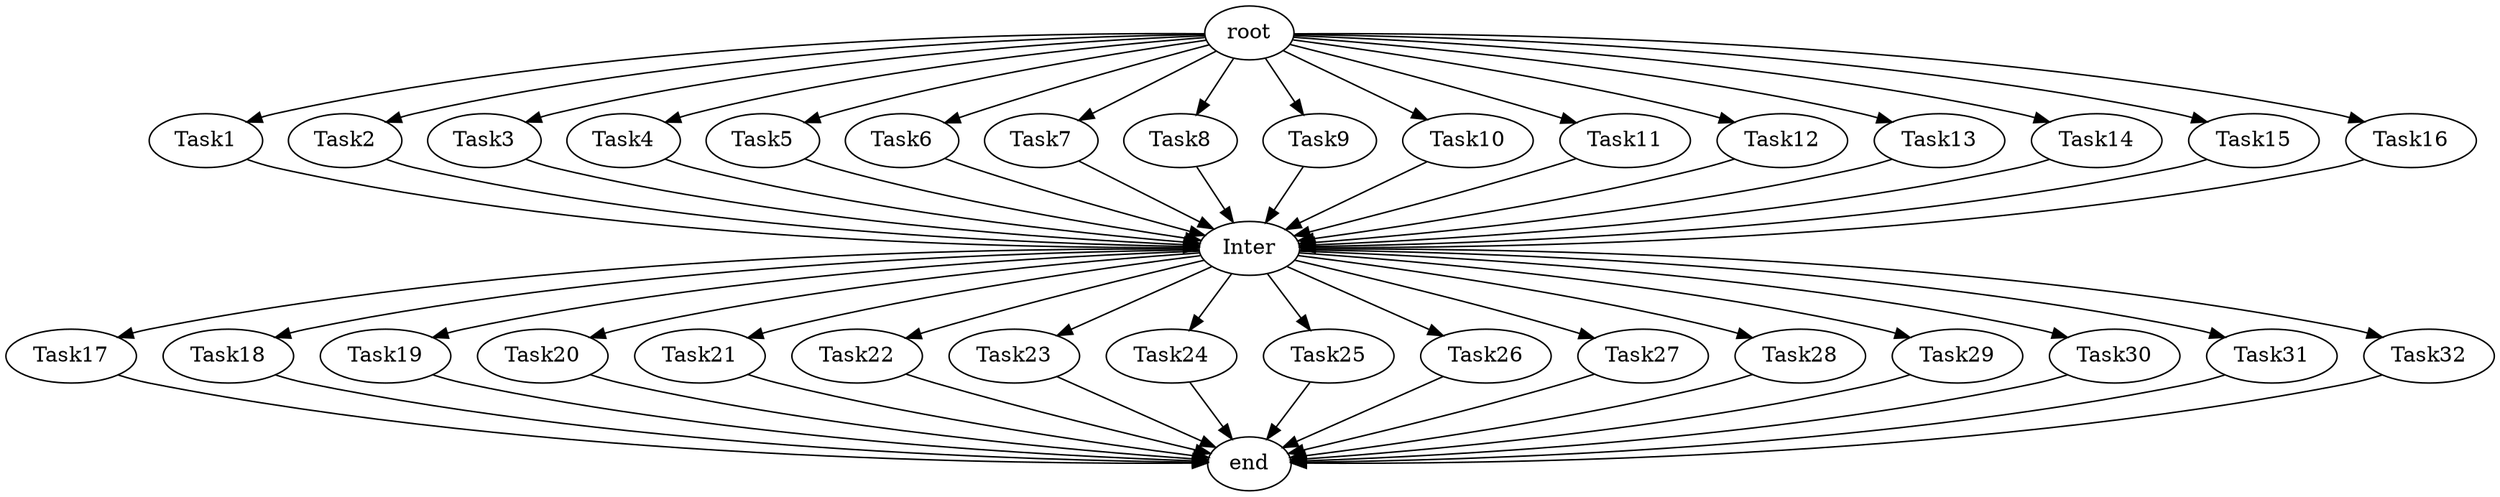 digraph Redistribution {
    root    [size=2];
    end     [size=2];

    Inter   [size=1000000000];

    Task1  [size=1000000000];
    Task2  [size=1000000000];
    Task3  [size=1000000000];
    Task4  [size=1000000000];
    Task5  [size=1000000000];
    Task6  [size=1000000000];
    Task7  [size=1000000000];
    Task8  [size=1000000000];
    Task9  [size=1000000000];
    Task10 [size=1000000000];
    Task11 [size=1000000000];
    Task12 [size=1000000000];
    Task13 [size=1000000000];
    Task14 [size=1000000000];
    Task15 [size=1000000000];
    Task16 [size=1000000000];

    Task17  [size=1000000000];
    Task18  [size=1000000000];
    Task19  [size=1000000000];
    Task20  [size=1000000000];
    Task21  [size=1000000000];
    Task22  [size=1000000000];
    Task23  [size=1000000000];
    Task24  [size=1000000000];
    Task25  [size=1000000000];
    Task26  [size=1000000000];
    Task27  [size=1000000000];
    Task28  [size=1000000000];
    Task29  [size=1000000000];
    Task30  [size=1000000000];
    Task31  [size=1000000000];
    Task32  [size=1000000000];

    root -> Task1  [size=2];
    root -> Task2  [size=2];
    root -> Task3  [size=2];
    root -> Task4  [size=2];
    root -> Task5  [size=2];
    root -> Task6  [size=2];
    root -> Task7  [size=2];
    root -> Task8  [size=2];
    root -> Task9  [size=2];
    root -> Task10 [size=2];
    root -> Task11 [size=2];
    root -> Task12 [size=2];
    root -> Task13 [size=2];
    root -> Task14 [size=2];
    root -> Task15 [size=2];
    root -> Task16 [size=2];

    Task1  -> Inter [size=2000000000];
    Task2  -> Inter [size=2000000000];
    Task3  -> Inter [size=2000000000];
    Task4  -> Inter [size=2000000000];
    Task5  -> Inter [size=2000000000];
    Task6  -> Inter [size=2000000000];
    Task7  -> Inter [size=2000000000];
    Task8  -> Inter [size=2000000000];
    Task9  -> Inter [size=2000000000];
    Task10 -> Inter [size=2000000000];
    Task11 -> Inter [size=2000000000];
    Task12 -> Inter [size=2000000000];
    Task13 -> Inter [size=2000000000];
    Task14 -> Inter [size=2000000000];
    Task15 -> Inter [size=2000000000];
    Task16 -> Inter [size=2000000000];

    Inter -> Task17  [size=2000000000];
    Inter -> Task18  [size=2000000000];
    Inter -> Task19  [size=2000000000];
    Inter -> Task20  [size=2000000000];
    Inter -> Task21  [size=2000000000];
    Inter -> Task22  [size=2000000000];
    Inter -> Task23  [size=2000000000];
    Inter -> Task24  [size=2000000000];
    Inter -> Task25  [size=2000000000];
    Inter -> Task26  [size=2000000000];
    Inter -> Task27  [size=2000000000];
    Inter -> Task28  [size=2000000000];
    Inter -> Task29  [size=2000000000];
    Inter -> Task30  [size=2000000000];
    Inter -> Task31  [size=2000000000];
    Inter -> Task32  [size=2000000000];

    Task17  -> end [size=2];
    Task18  -> end [size=2];
    Task19  -> end [size=2];
    Task20  -> end [size=2];
    Task21  -> end [size=2];
    Task22  -> end [size=2];
    Task23  -> end [size=2];
    Task24  -> end [size=2];
    Task25  -> end [size=2];
    Task26  -> end [size=2];
    Task27  -> end [size=2];
    Task28  -> end [size=2];
    Task29  -> end [size=2];
    Task30  -> end [size=2];
    Task31  -> end [size=2];
    Task32  -> end [size=2];
}